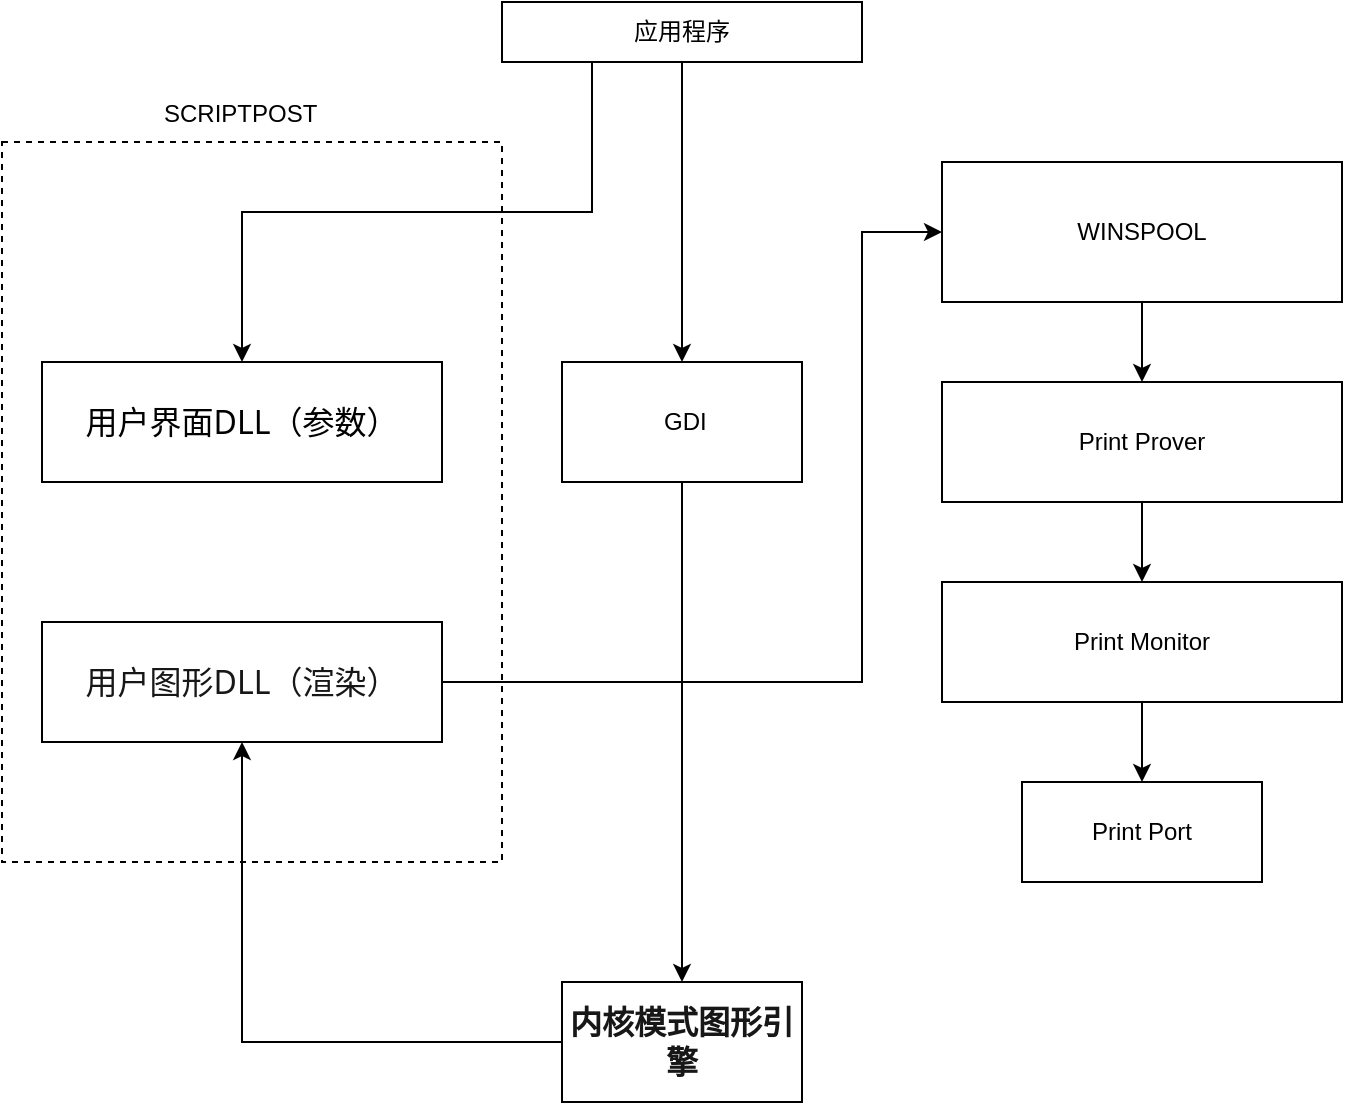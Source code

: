 <mxfile version="20.4.0" type="github">
  <diagram id="Hg01c8yL0vzKY2bh_a4h" name="第 1 页">
    <mxGraphModel dx="990" dy="588" grid="1" gridSize="10" guides="1" tooltips="1" connect="1" arrows="1" fold="1" page="1" pageScale="1" pageWidth="827" pageHeight="1169" math="0" shadow="0">
      <root>
        <mxCell id="0" />
        <mxCell id="1" parent="0" />
        <mxCell id="ICSgazTlzsJLQmgzwEMn-19" style="edgeStyle=orthogonalEdgeStyle;rounded=0;orthogonalLoop=1;jettySize=auto;html=1;exitX=0.25;exitY=1;exitDx=0;exitDy=0;entryX=0.5;entryY=0;entryDx=0;entryDy=0;fontColor=#000000;" edge="1" parent="1" source="ICSgazTlzsJLQmgzwEMn-2" target="ICSgazTlzsJLQmgzwEMn-14">
          <mxGeometry relative="1" as="geometry" />
        </mxCell>
        <mxCell id="ICSgazTlzsJLQmgzwEMn-2" value="应用程序" style="rounded=0;whiteSpace=wrap;html=1;" vertex="1" parent="1">
          <mxGeometry x="270" y="20" width="180" height="30" as="geometry" />
        </mxCell>
        <mxCell id="ICSgazTlzsJLQmgzwEMn-7" value="" style="edgeStyle=orthogonalEdgeStyle;rounded=0;orthogonalLoop=1;jettySize=auto;html=1;" edge="1" parent="1" source="ICSgazTlzsJLQmgzwEMn-3" target="ICSgazTlzsJLQmgzwEMn-6">
          <mxGeometry relative="1" as="geometry" />
        </mxCell>
        <mxCell id="ICSgazTlzsJLQmgzwEMn-3" value="&amp;nbsp;GDI" style="rounded=0;whiteSpace=wrap;html=1;" vertex="1" parent="1">
          <mxGeometry x="300" y="200" width="120" height="60" as="geometry" />
        </mxCell>
        <mxCell id="ICSgazTlzsJLQmgzwEMn-5" value="" style="endArrow=classic;html=1;rounded=0;entryX=0.5;entryY=0;entryDx=0;entryDy=0;" edge="1" parent="1" source="ICSgazTlzsJLQmgzwEMn-2" target="ICSgazTlzsJLQmgzwEMn-3">
          <mxGeometry width="50" height="50" relative="1" as="geometry">
            <mxPoint x="360" y="220" as="sourcePoint" />
            <mxPoint x="360" y="240.711" as="targetPoint" />
          </mxGeometry>
        </mxCell>
        <mxCell id="ICSgazTlzsJLQmgzwEMn-16" style="edgeStyle=orthogonalEdgeStyle;rounded=0;orthogonalLoop=1;jettySize=auto;html=1;entryX=0.5;entryY=1;entryDx=0;entryDy=0;" edge="1" parent="1" source="ICSgazTlzsJLQmgzwEMn-6" target="ICSgazTlzsJLQmgzwEMn-15">
          <mxGeometry relative="1" as="geometry" />
        </mxCell>
        <mxCell id="ICSgazTlzsJLQmgzwEMn-6" value="&lt;span style=&quot;box-sizing: inherit; outline-color: inherit; font-weight: 600; color: rgb(23, 23, 23); font-family: &amp;quot;Segoe UI&amp;quot;, SegoeUI, &amp;quot;Helvetica Neue&amp;quot;, Helvetica, Arial, sans-serif; font-size: 16px; text-align: start; background-color: rgb(255, 255, 255);&quot;&gt;内核模式图形引擎&lt;/span&gt;" style="rounded=0;whiteSpace=wrap;html=1;" vertex="1" parent="1">
          <mxGeometry x="300" y="510" width="120" height="60" as="geometry" />
        </mxCell>
        <mxCell id="ICSgazTlzsJLQmgzwEMn-11" value="" style="rounded=0;whiteSpace=wrap;html=1;dashed=1;fillColor=none;" vertex="1" parent="1">
          <mxGeometry x="20" y="90" width="250" height="360" as="geometry" />
        </mxCell>
        <mxCell id="ICSgazTlzsJLQmgzwEMn-14" value="&lt;font color=&quot;#000000&quot;&gt;&lt;span style=&quot;font-family: &amp;quot;Segoe UI&amp;quot;, SegoeUI, &amp;quot;Helvetica Neue&amp;quot;, Helvetica, Arial, sans-serif; font-size: 16px; text-align: start; background-color: rgb(255, 255, 255);&quot;&gt;用户界面DLL（参数）&lt;/span&gt;&lt;/font&gt;" style="rounded=0;whiteSpace=wrap;html=1;fillColor=none;" vertex="1" parent="1">
          <mxGeometry x="40" y="200" width="200" height="60" as="geometry" />
        </mxCell>
        <mxCell id="ICSgazTlzsJLQmgzwEMn-22" style="edgeStyle=orthogonalEdgeStyle;rounded=0;orthogonalLoop=1;jettySize=auto;html=1;entryX=0;entryY=0.5;entryDx=0;entryDy=0;fontColor=#000000;" edge="1" parent="1" source="ICSgazTlzsJLQmgzwEMn-15" target="ICSgazTlzsJLQmgzwEMn-20">
          <mxGeometry relative="1" as="geometry">
            <Array as="points">
              <mxPoint x="450" y="360" />
              <mxPoint x="450" y="135" />
            </Array>
          </mxGeometry>
        </mxCell>
        <mxCell id="ICSgazTlzsJLQmgzwEMn-15" value="&lt;div style=&quot;text-align: start;&quot;&gt;&lt;font face=&quot;Segoe UI, SegoeUI, Helvetica Neue, Helvetica, Arial, sans-serif&quot; color=&quot;#171717&quot;&gt;&lt;span style=&quot;font-size: 16px; background-color: rgb(255, 255, 255);&quot;&gt;用户图形DLL（渲染）&lt;/span&gt;&lt;/font&gt;&lt;/div&gt;" style="rounded=0;whiteSpace=wrap;html=1;fillColor=none;" vertex="1" parent="1">
          <mxGeometry x="40" y="330" width="200" height="60" as="geometry" />
        </mxCell>
        <mxCell id="ICSgazTlzsJLQmgzwEMn-18" value="SCRIPTPOST" style="text;strokeColor=none;fillColor=none;align=left;verticalAlign=middle;spacingLeft=4;spacingRight=4;overflow=hidden;points=[[0,0.5],[1,0.5]];portConstraint=eastwest;rotatable=0;fontColor=#000000;" vertex="1" parent="1">
          <mxGeometry x="95" y="60" width="90" height="30" as="geometry" />
        </mxCell>
        <mxCell id="ICSgazTlzsJLQmgzwEMn-29" style="edgeStyle=orthogonalEdgeStyle;rounded=0;orthogonalLoop=1;jettySize=auto;html=1;exitX=0.5;exitY=1;exitDx=0;exitDy=0;entryX=0.5;entryY=0;entryDx=0;entryDy=0;fontColor=#000000;" edge="1" parent="1" source="ICSgazTlzsJLQmgzwEMn-20" target="ICSgazTlzsJLQmgzwEMn-21">
          <mxGeometry relative="1" as="geometry" />
        </mxCell>
        <mxCell id="ICSgazTlzsJLQmgzwEMn-20" value="WINSPOOL" style="rounded=0;whiteSpace=wrap;html=1;fontColor=#000000;fillColor=none;" vertex="1" parent="1">
          <mxGeometry x="490" y="100" width="200" height="70" as="geometry" />
        </mxCell>
        <mxCell id="ICSgazTlzsJLQmgzwEMn-30" style="edgeStyle=orthogonalEdgeStyle;rounded=0;orthogonalLoop=1;jettySize=auto;html=1;exitX=0.5;exitY=1;exitDx=0;exitDy=0;entryX=0.5;entryY=0;entryDx=0;entryDy=0;fontColor=#000000;" edge="1" parent="1" source="ICSgazTlzsJLQmgzwEMn-21" target="ICSgazTlzsJLQmgzwEMn-28">
          <mxGeometry relative="1" as="geometry" />
        </mxCell>
        <mxCell id="ICSgazTlzsJLQmgzwEMn-21" value="Print Prover" style="rounded=0;whiteSpace=wrap;html=1;fontColor=#000000;fillColor=none;" vertex="1" parent="1">
          <mxGeometry x="490" y="210" width="200" height="60" as="geometry" />
        </mxCell>
        <mxCell id="ICSgazTlzsJLQmgzwEMn-32" value="" style="edgeStyle=orthogonalEdgeStyle;rounded=0;orthogonalLoop=1;jettySize=auto;html=1;fontColor=#000000;" edge="1" parent="1" source="ICSgazTlzsJLQmgzwEMn-28" target="ICSgazTlzsJLQmgzwEMn-31">
          <mxGeometry relative="1" as="geometry" />
        </mxCell>
        <mxCell id="ICSgazTlzsJLQmgzwEMn-28" value="Print Monitor" style="rounded=0;whiteSpace=wrap;html=1;strokeWidth=1;fontColor=#000000;fillColor=none;" vertex="1" parent="1">
          <mxGeometry x="490" y="310" width="200" height="60" as="geometry" />
        </mxCell>
        <mxCell id="ICSgazTlzsJLQmgzwEMn-31" value="Print Port" style="rounded=0;whiteSpace=wrap;html=1;strokeWidth=1;fontColor=#000000;fillColor=none;" vertex="1" parent="1">
          <mxGeometry x="530" y="410" width="120" height="50" as="geometry" />
        </mxCell>
      </root>
    </mxGraphModel>
  </diagram>
</mxfile>
